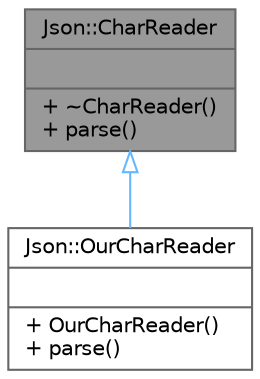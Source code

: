 digraph "Json::CharReader"
{
 // LATEX_PDF_SIZE
  bgcolor="transparent";
  edge [fontname=Helvetica,fontsize=10,labelfontname=Helvetica,labelfontsize=10];
  node [fontname=Helvetica,fontsize=10,shape=box,height=0.2,width=0.4];
  Node1 [shape=record,label="{Json::CharReader\n||+ ~CharReader()\l+ parse()\l}",height=0.2,width=0.4,color="gray40", fillcolor="grey60", style="filled", fontcolor="black",tooltip="Interface for reading JSON from a char array."];
  Node1 -> Node2 [dir="back",color="steelblue1",style="solid",arrowtail="onormal"];
  Node2 [shape=record,label="{Json::OurCharReader\n||+ OurCharReader()\l+ parse()\l}",height=0.2,width=0.4,color="gray40", fillcolor="white", style="filled",URL="$class_json_1_1_our_char_reader.html",tooltip=" "];
}

